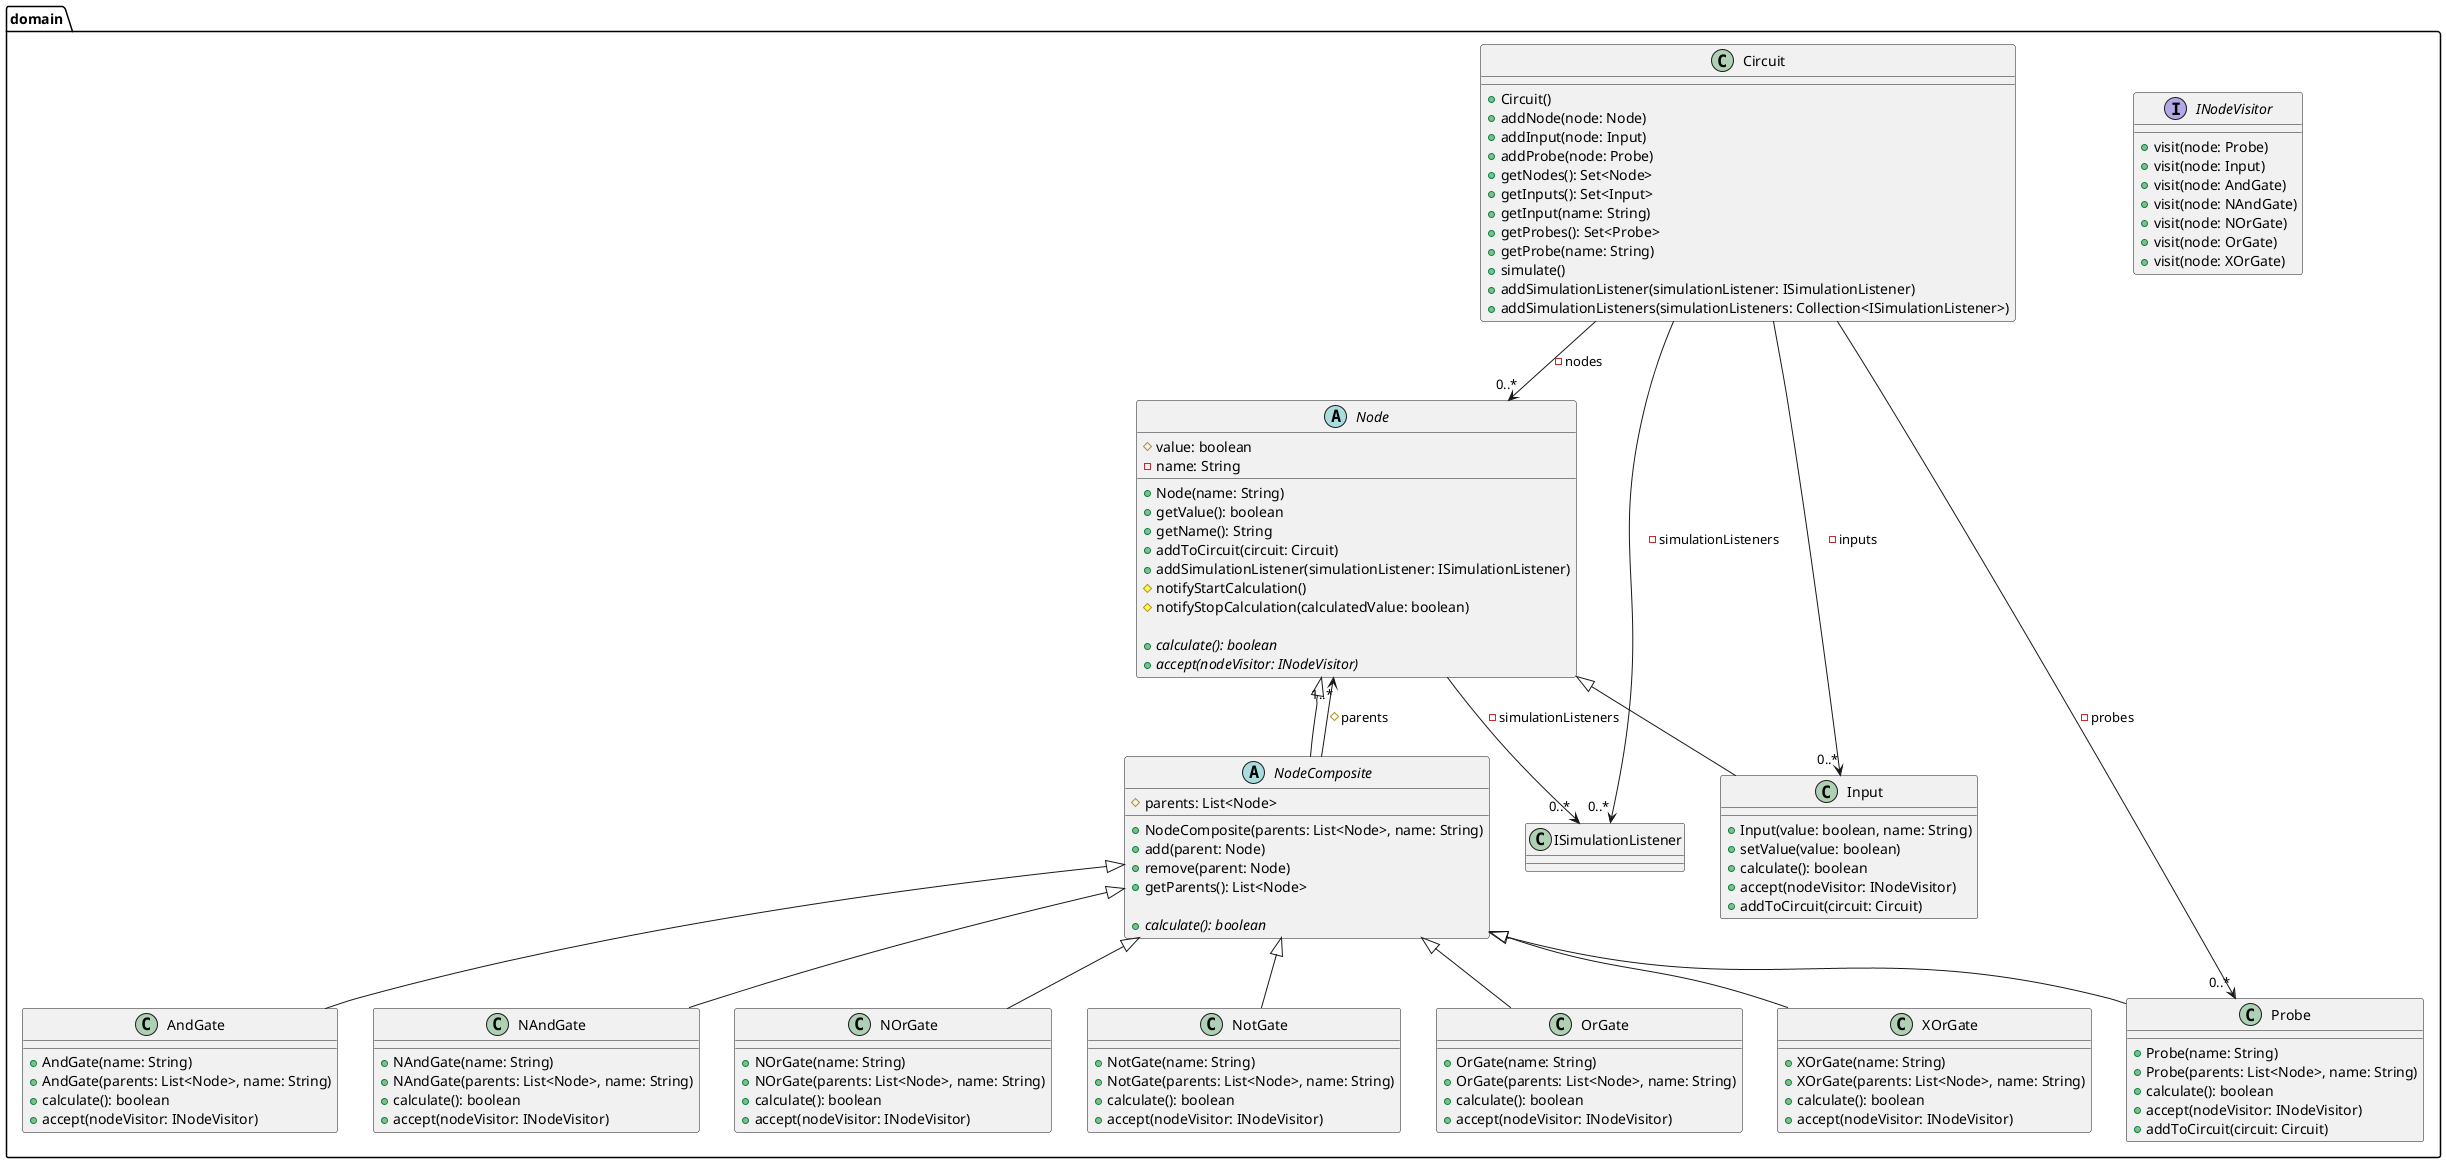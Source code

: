 @startuml

package domain {
    abstract class Node {
        #value: boolean
        -name: String

        +Node(name: String)
        +getValue(): boolean
        +getName(): String
        +addToCircuit(circuit: Circuit)
        +addSimulationListener(simulationListener: ISimulationListener)
        #notifyStartCalculation()
        #notifyStopCalculation(calculatedValue: boolean)

        +{abstract}calculate(): boolean
        +{abstract}accept(nodeVisitor: INodeVisitor)
    }
    Node --> "0..*" ISimulationListener : -simulationListeners

    abstract class NodeComposite extends Node {
        #parents: List<Node>

        +NodeComposite(parents: List<Node>, name: String)
        +add(parent: Node)
        +remove(parent: Node)
        +getParents(): List<Node>

        +{abstract}calculate(): boolean
    }
    NodeComposite " " --> "1..*" Node : #parents

    interface INodeVisitor {
        +visit(node: Probe)
        +visit(node: Input)
        +visit(node: AndGate)
        +visit(node: NAndGate)
        +visit(node: NOrGate)
        +visit(node: OrGate)
        +visit(node: XOrGate)
    }

    class Circuit {
        +Circuit()
        +addNode(node: Node)
        +addInput(node: Input)
        +addProbe(node: Probe)
        +getNodes(): Set<Node>
        +getInputs(): Set<Input>
        +getInput(name: String)
        +getProbes(): Set<Probe>
        +getProbe(name: String)
        +simulate()
        +addSimulationListener(simulationListener: ISimulationListener)
        +addSimulationListeners(simulationListeners: Collection<ISimulationListener>)
    }
    Circuit " " --> "0..*" Node : -nodes
    Circuit " " --> "0..*" Input : -inputs
    Circuit " " --> "0..*" Probe : -probes
    Circuit --> "0..*" ISimulationListener : -simulationListeners

    class Input extends Node {
        +Input(value: boolean, name: String)
        +setValue(value: boolean)
        +calculate(): boolean
        +accept(nodeVisitor: INodeVisitor)
        +addToCircuit(circuit: Circuit)
    }

    class Probe extends NodeComposite {
        +Probe(name: String)
        +Probe(parents: List<Node>, name: String)
        +calculate(): boolean
        +accept(nodeVisitor: INodeVisitor)
        +addToCircuit(circuit: Circuit)
    }

    class AndGate extends NodeComposite {
        +AndGate(name: String)
        +AndGate(parents: List<Node>, name: String)
        +calculate(): boolean
        +accept(nodeVisitor: INodeVisitor)
    }

    class NAndGate extends NodeComposite {
        +NAndGate(name: String)
        +NAndGate(parents: List<Node>, name: String)
        +calculate(): boolean
        +accept(nodeVisitor: INodeVisitor)
    }

    class NOrGate extends NodeComposite {
        +NOrGate(name: String)
        +NOrGate(parents: List<Node>, name: String)
        +calculate(): boolean
        +accept(nodeVisitor: INodeVisitor)
    }

    class NotGate extends NodeComposite {
        +NotGate(name: String)
        +NotGate(parents: List<Node>, name: String)
        +calculate(): boolean
        +accept(nodeVisitor: INodeVisitor)
    }

    class OrGate extends NodeComposite {
        +OrGate(name: String)
        +OrGate(parents: List<Node>, name: String)
        +calculate(): boolean
        +accept(nodeVisitor: INodeVisitor)
    }

    class XOrGate extends NodeComposite {
        +XOrGate(name: String)
        +XOrGate(parents: List<Node>, name: String)
        +calculate(): boolean
        +accept(nodeVisitor: INodeVisitor)
    }
}

@enduml